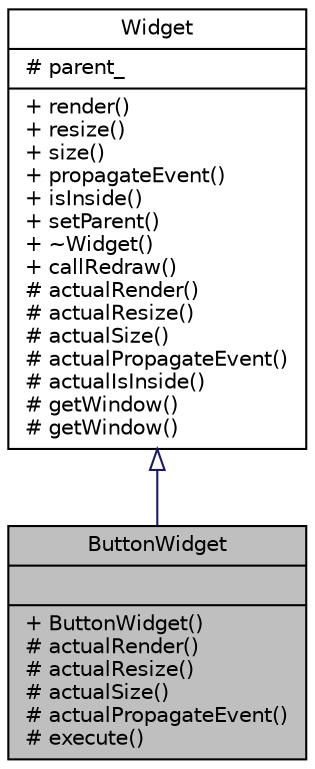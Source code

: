 digraph "ButtonWidget"
{
 // INTERACTIVE_SVG=YES
  edge [fontname="Helvetica",fontsize="10",labelfontname="Helvetica",labelfontsize="10"];
  node [fontname="Helvetica",fontsize="10",shape=record];
  Node0 [label="{ButtonWidget\n||+ ButtonWidget()\l# actualRender()\l# actualResize()\l# actualSize()\l# actualPropagateEvent()\l# execute()\l}",height=0.2,width=0.4,color="black", fillcolor="grey75", style="filled", fontcolor="black"];
  Node1 -> Node0 [dir="back",color="midnightblue",fontsize="10",style="solid",arrowtail="onormal",fontname="Helvetica"];
  Node1 [label="{Widget\n|# parent_\l|+ render()\l+ resize()\l+ size()\l+ propagateEvent()\l+ isInside()\l+ setParent()\l+ ~Widget()\l+ callRedraw()\l# actualRender()\l# actualResize()\l# actualSize()\l# actualPropagateEvent()\l# actualIsInside()\l# getWindow()\l# getWindow()\l}",height=0.2,width=0.4,color="black", fillcolor="white", style="filled",URL="$class_widget.html",tooltip="API permettant la création d&#39;une interface graphique. "];
}
